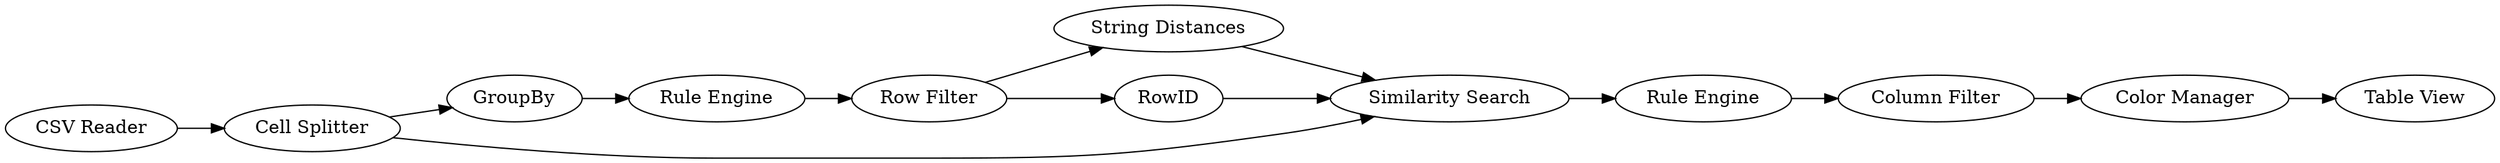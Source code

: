 digraph {
	1 [label="CSV Reader"]
	2 [label=GroupBy]
	3 [label="Cell Splitter"]
	4 [label="String Distances"]
	5 [label="Rule Engine"]
	6 [label="Row Filter"]
	7 [label=RowID]
	8 [label="Similarity Search"]
	9 [label="Rule Engine"]
	10 [label="Column Filter"]
	11 [label="Table View"]
	12 [label="Color Manager"]
	1 -> 3
	2 -> 5
	3 -> 2
	3 -> 8
	4 -> 8
	5 -> 6
	6 -> 7
	6 -> 4
	7 -> 8
	8 -> 9
	9 -> 10
	10 -> 12
	12 -> 11
	rankdir=LR
}
